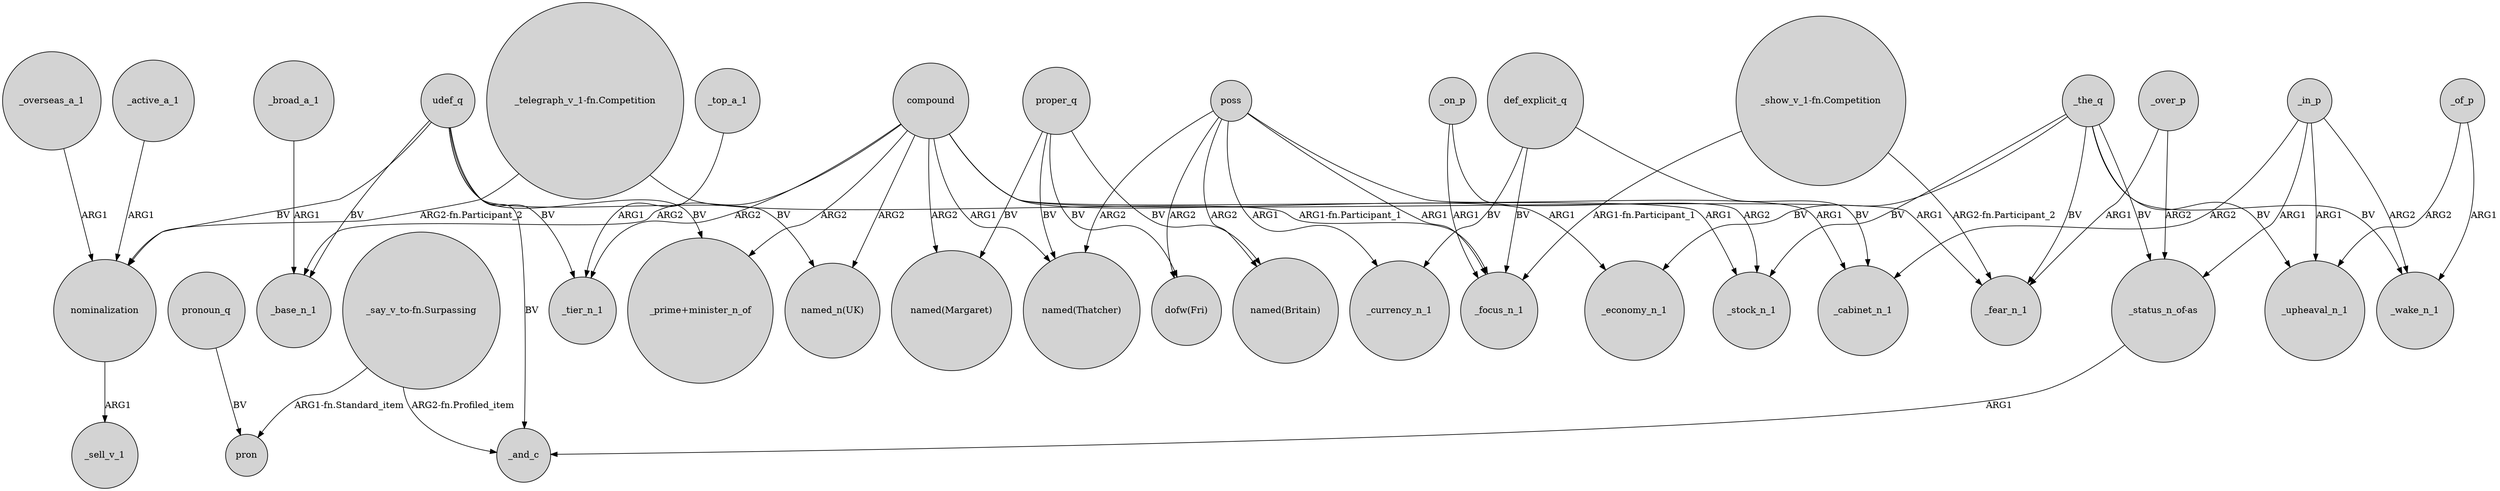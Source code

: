 digraph {
	node [shape=circle style=filled]
	_active_a_1 -> nominalization [label=ARG1]
	compound -> _base_n_1 [label=ARG2]
	compound -> "_prime+minister_n_of" [label=ARG2]
	udef_q -> _tier_n_1 [label=BV]
	_top_a_1 -> _tier_n_1 [label=ARG1]
	compound -> "named(Thatcher)" [label=ARG1]
	def_explicit_q -> _currency_n_1 [label=BV]
	proper_q -> "dofw(Fri)" [label=BV]
	_of_p -> _upheaval_n_1 [label=ARG2]
	poss -> "named(Thatcher)" [label=ARG2]
	udef_q -> "_prime+minister_n_of" [label=BV]
	udef_q -> nominalization [label=BV]
	def_explicit_q -> _focus_n_1 [label=BV]
	poss -> "dofw(Fri)" [label=ARG2]
	_the_q -> "_status_n_of-as" [label=BV]
	def_explicit_q -> _cabinet_n_1 [label=BV]
	_on_p -> _stock_n_1 [label=ARG2]
	_in_p -> _cabinet_n_1 [label=ARG2]
	udef_q -> _and_c [label=BV]
	compound -> "named(Margaret)" [label=ARG2]
	compound -> _economy_n_1 [label=ARG1]
	poss -> _cabinet_n_1 [label=ARG1]
	poss -> "named(Britain)" [label=ARG2]
	poss -> _currency_n_1 [label=ARG1]
	compound -> _stock_n_1 [label=ARG1]
	"_show_v_1-fn.Competition" -> _fear_n_1 [label="ARG2-fn.Participant_2"]
	_broad_a_1 -> _base_n_1 [label=ARG1]
	pronoun_q -> pron [label=BV]
	_overseas_a_1 -> nominalization [label=ARG1]
	_on_p -> _focus_n_1 [label=ARG1]
	_the_q -> _stock_n_1 [label=BV]
	_the_q -> _fear_n_1 [label=BV]
	compound -> _tier_n_1 [label=ARG2]
	"_show_v_1-fn.Competition" -> _focus_n_1 [label="ARG1-fn.Participant_1"]
	compound -> "named_n(UK)" [label=ARG2]
	proper_q -> "named(Britain)" [label=BV]
	udef_q -> "named_n(UK)" [label=BV]
	"_telegraph_v_1-fn.Competition" -> _focus_n_1 [label="ARG1-fn.Participant_1"]
	compound -> _fear_n_1 [label=ARG1]
	_of_p -> _wake_n_1 [label=ARG1]
	"_say_v_to-fn.Surpassing" -> _and_c [label="ARG2-fn.Profiled_item"]
	poss -> _focus_n_1 [label=ARG1]
	_in_p -> _wake_n_1 [label=ARG2]
	proper_q -> "named(Margaret)" [label=BV]
	nominalization -> _sell_v_1 [label=ARG1]
	_in_p -> "_status_n_of-as" [label=ARG1]
	udef_q -> _base_n_1 [label=BV]
	_the_q -> _wake_n_1 [label=BV]
	_over_p -> _fear_n_1 [label=ARG1]
	proper_q -> "named(Thatcher)" [label=BV]
	_over_p -> "_status_n_of-as" [label=ARG2]
	"_status_n_of-as" -> _and_c [label=ARG1]
	"_telegraph_v_1-fn.Competition" -> nominalization [label="ARG2-fn.Participant_2"]
	_in_p -> _upheaval_n_1 [label=ARG1]
	_the_q -> _upheaval_n_1 [label=BV]
	_the_q -> _economy_n_1 [label=BV]
	"_say_v_to-fn.Surpassing" -> pron [label="ARG1-fn.Standard_item"]
}
